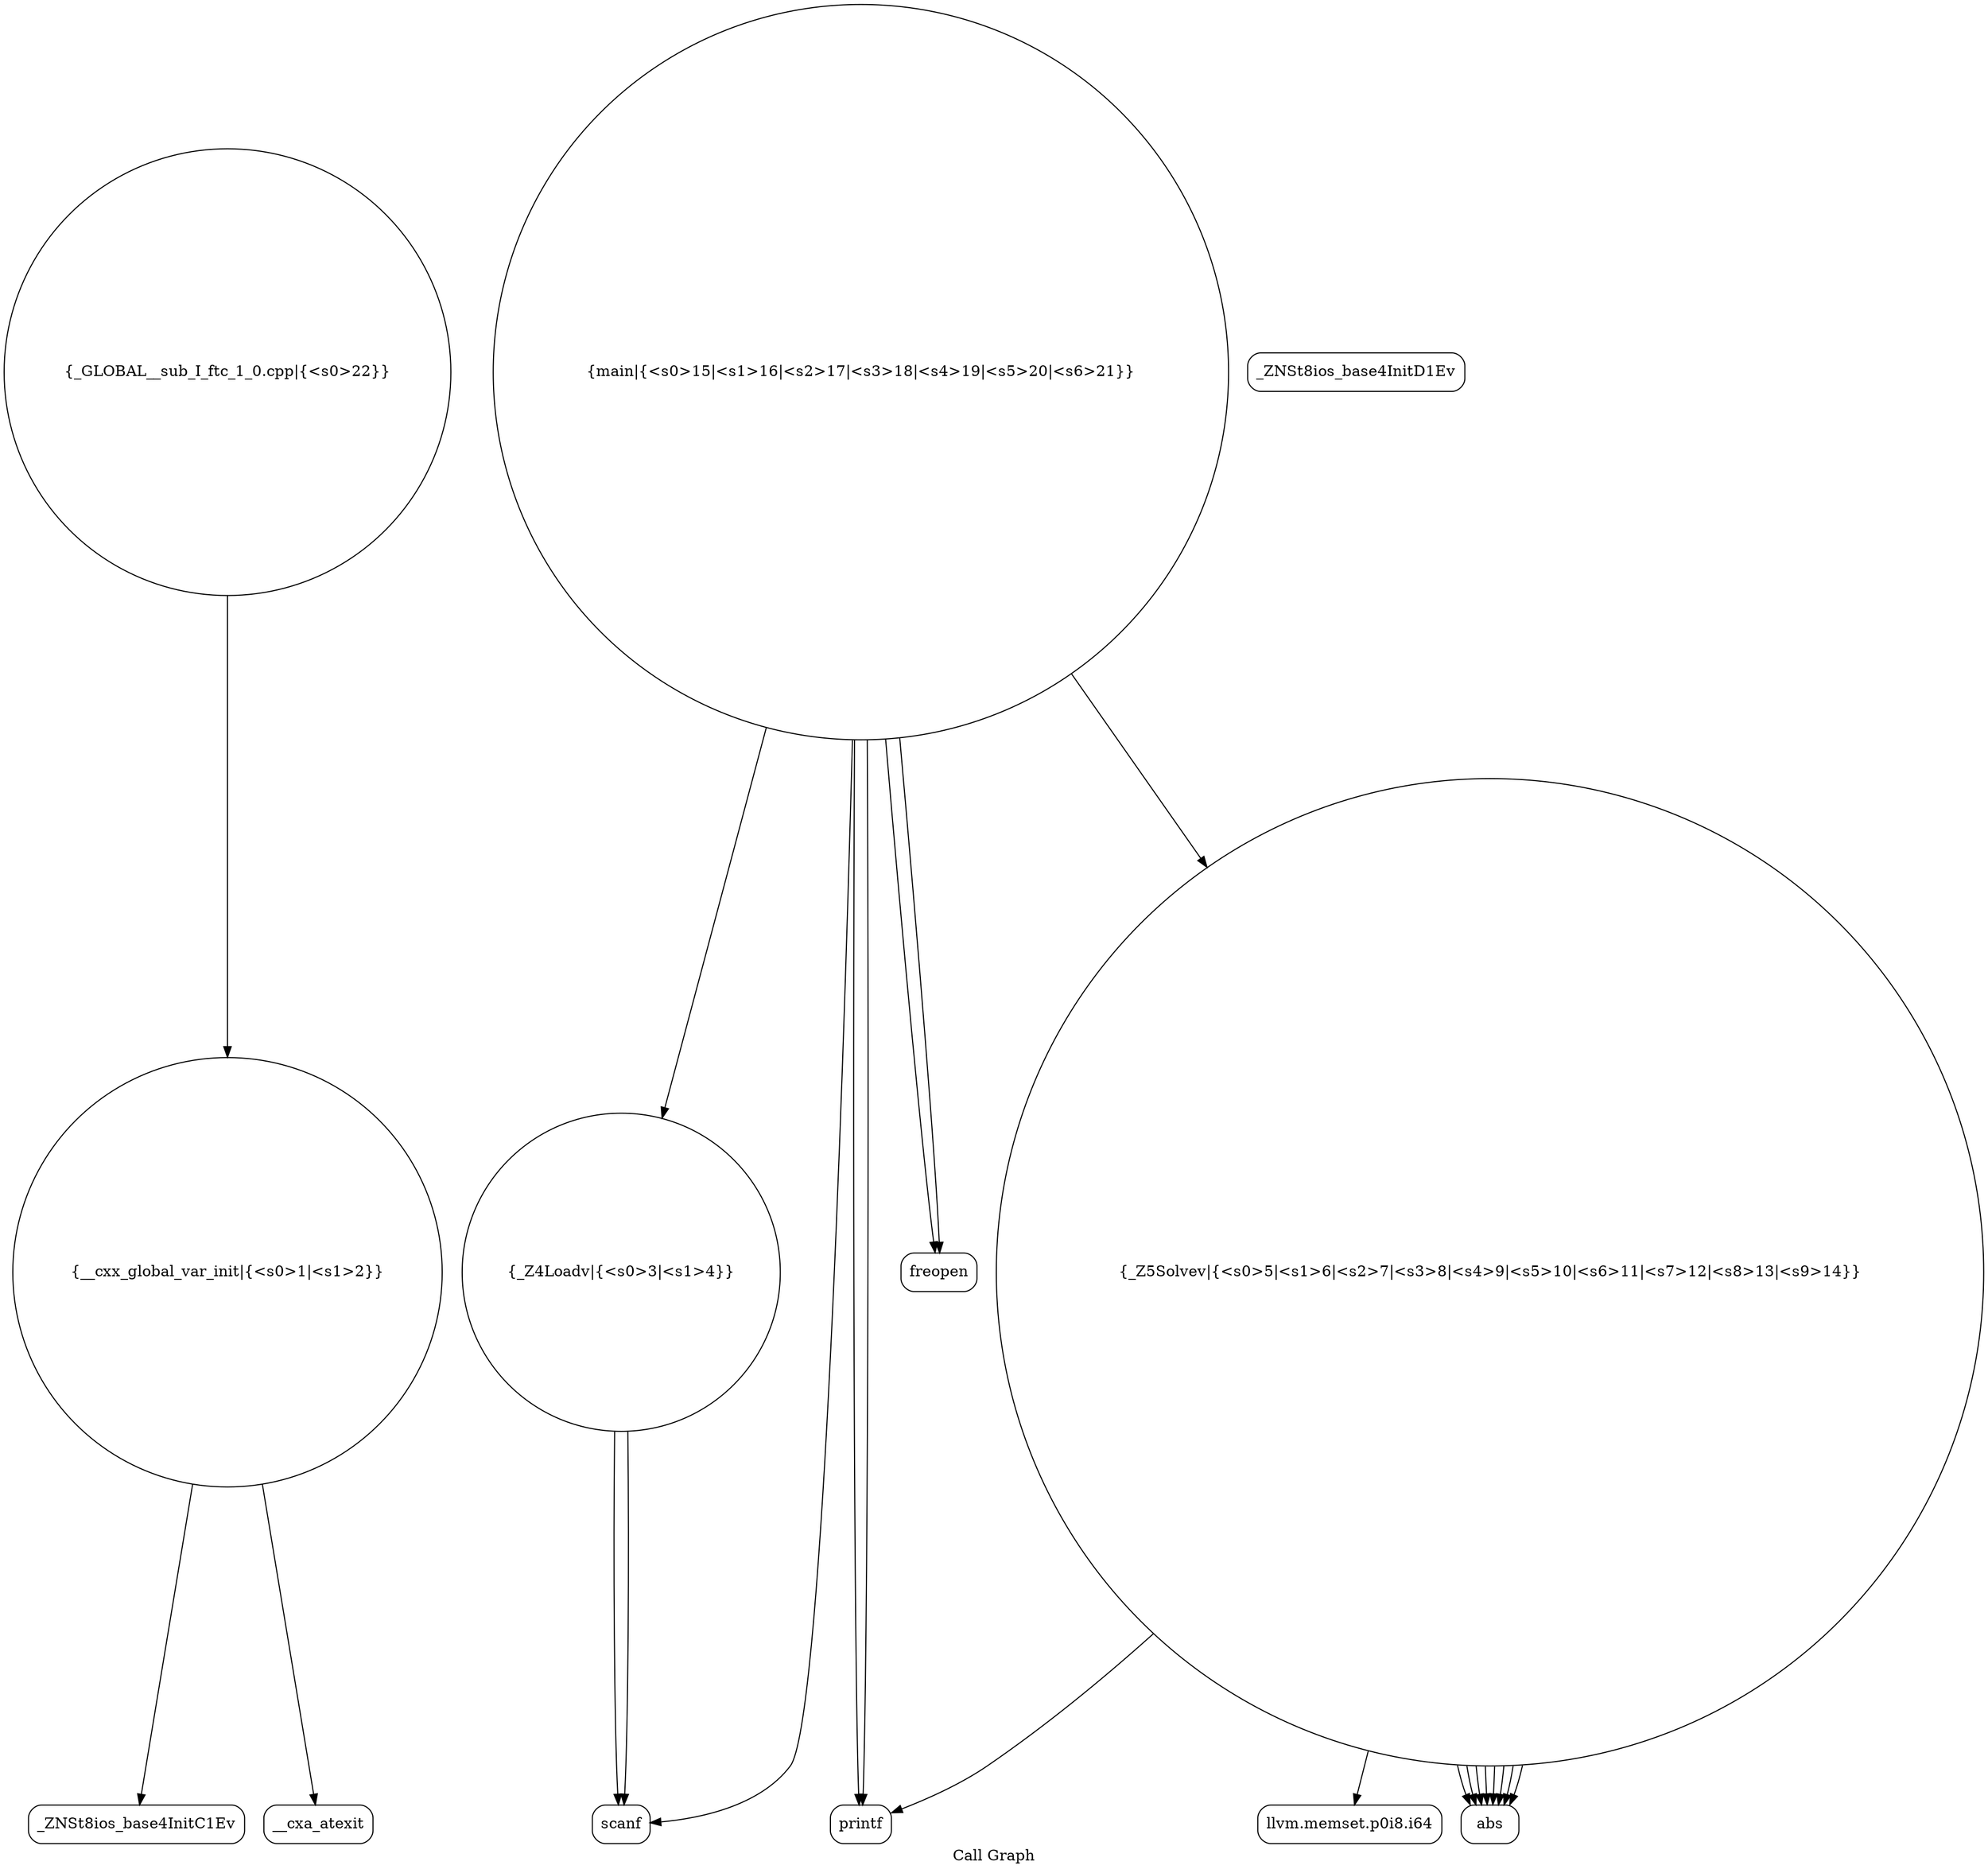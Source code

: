digraph "Call Graph" {
	label="Call Graph";

	Node0x5653555d4f10 [shape=record,shape=circle,label="{__cxx_global_var_init|{<s0>1|<s1>2}}"];
	Node0x5653555d4f10:s0 -> Node0x5653555d53a0[color=black];
	Node0x5653555d4f10:s1 -> Node0x5653555d54a0[color=black];
	Node0x5653555d56a0 [shape=record,shape=Mrecord,label="{llvm.memset.p0i8.i64}"];
	Node0x5653555d5420 [shape=record,shape=Mrecord,label="{_ZNSt8ios_base4InitD1Ev}"];
	Node0x5653555d57a0 [shape=record,shape=Mrecord,label="{printf}"];
	Node0x5653555d5520 [shape=record,shape=circle,label="{_Z4Loadv|{<s0>3|<s1>4}}"];
	Node0x5653555d5520:s0 -> Node0x5653555d55a0[color=black];
	Node0x5653555d5520:s1 -> Node0x5653555d55a0[color=black];
	Node0x5653555d58a0 [shape=record,shape=Mrecord,label="{freopen}"];
	Node0x5653555d5620 [shape=record,shape=circle,label="{_Z5Solvev|{<s0>5|<s1>6|<s2>7|<s3>8|<s4>9|<s5>10|<s6>11|<s7>12|<s8>13|<s9>14}}"];
	Node0x5653555d5620:s0 -> Node0x5653555d56a0[color=black];
	Node0x5653555d5620:s1 -> Node0x5653555d5720[color=black];
	Node0x5653555d5620:s2 -> Node0x5653555d5720[color=black];
	Node0x5653555d5620:s3 -> Node0x5653555d5720[color=black];
	Node0x5653555d5620:s4 -> Node0x5653555d5720[color=black];
	Node0x5653555d5620:s5 -> Node0x5653555d5720[color=black];
	Node0x5653555d5620:s6 -> Node0x5653555d5720[color=black];
	Node0x5653555d5620:s7 -> Node0x5653555d5720[color=black];
	Node0x5653555d5620:s8 -> Node0x5653555d5720[color=black];
	Node0x5653555d5620:s9 -> Node0x5653555d57a0[color=black];
	Node0x5653555d53a0 [shape=record,shape=Mrecord,label="{_ZNSt8ios_base4InitC1Ev}"];
	Node0x5653555d5720 [shape=record,shape=Mrecord,label="{abs}"];
	Node0x5653555d54a0 [shape=record,shape=Mrecord,label="{__cxa_atexit}"];
	Node0x5653555d5820 [shape=record,shape=circle,label="{main|{<s0>15|<s1>16|<s2>17|<s3>18|<s4>19|<s5>20|<s6>21}}"];
	Node0x5653555d5820:s0 -> Node0x5653555d58a0[color=black];
	Node0x5653555d5820:s1 -> Node0x5653555d58a0[color=black];
	Node0x5653555d5820:s2 -> Node0x5653555d55a0[color=black];
	Node0x5653555d5820:s3 -> Node0x5653555d57a0[color=black];
	Node0x5653555d5820:s4 -> Node0x5653555d5520[color=black];
	Node0x5653555d5820:s5 -> Node0x5653555d5620[color=black];
	Node0x5653555d5820:s6 -> Node0x5653555d57a0[color=black];
	Node0x5653555d55a0 [shape=record,shape=Mrecord,label="{scanf}"];
	Node0x5653555d5920 [shape=record,shape=circle,label="{_GLOBAL__sub_I_ftc_1_0.cpp|{<s0>22}}"];
	Node0x5653555d5920:s0 -> Node0x5653555d4f10[color=black];
}
